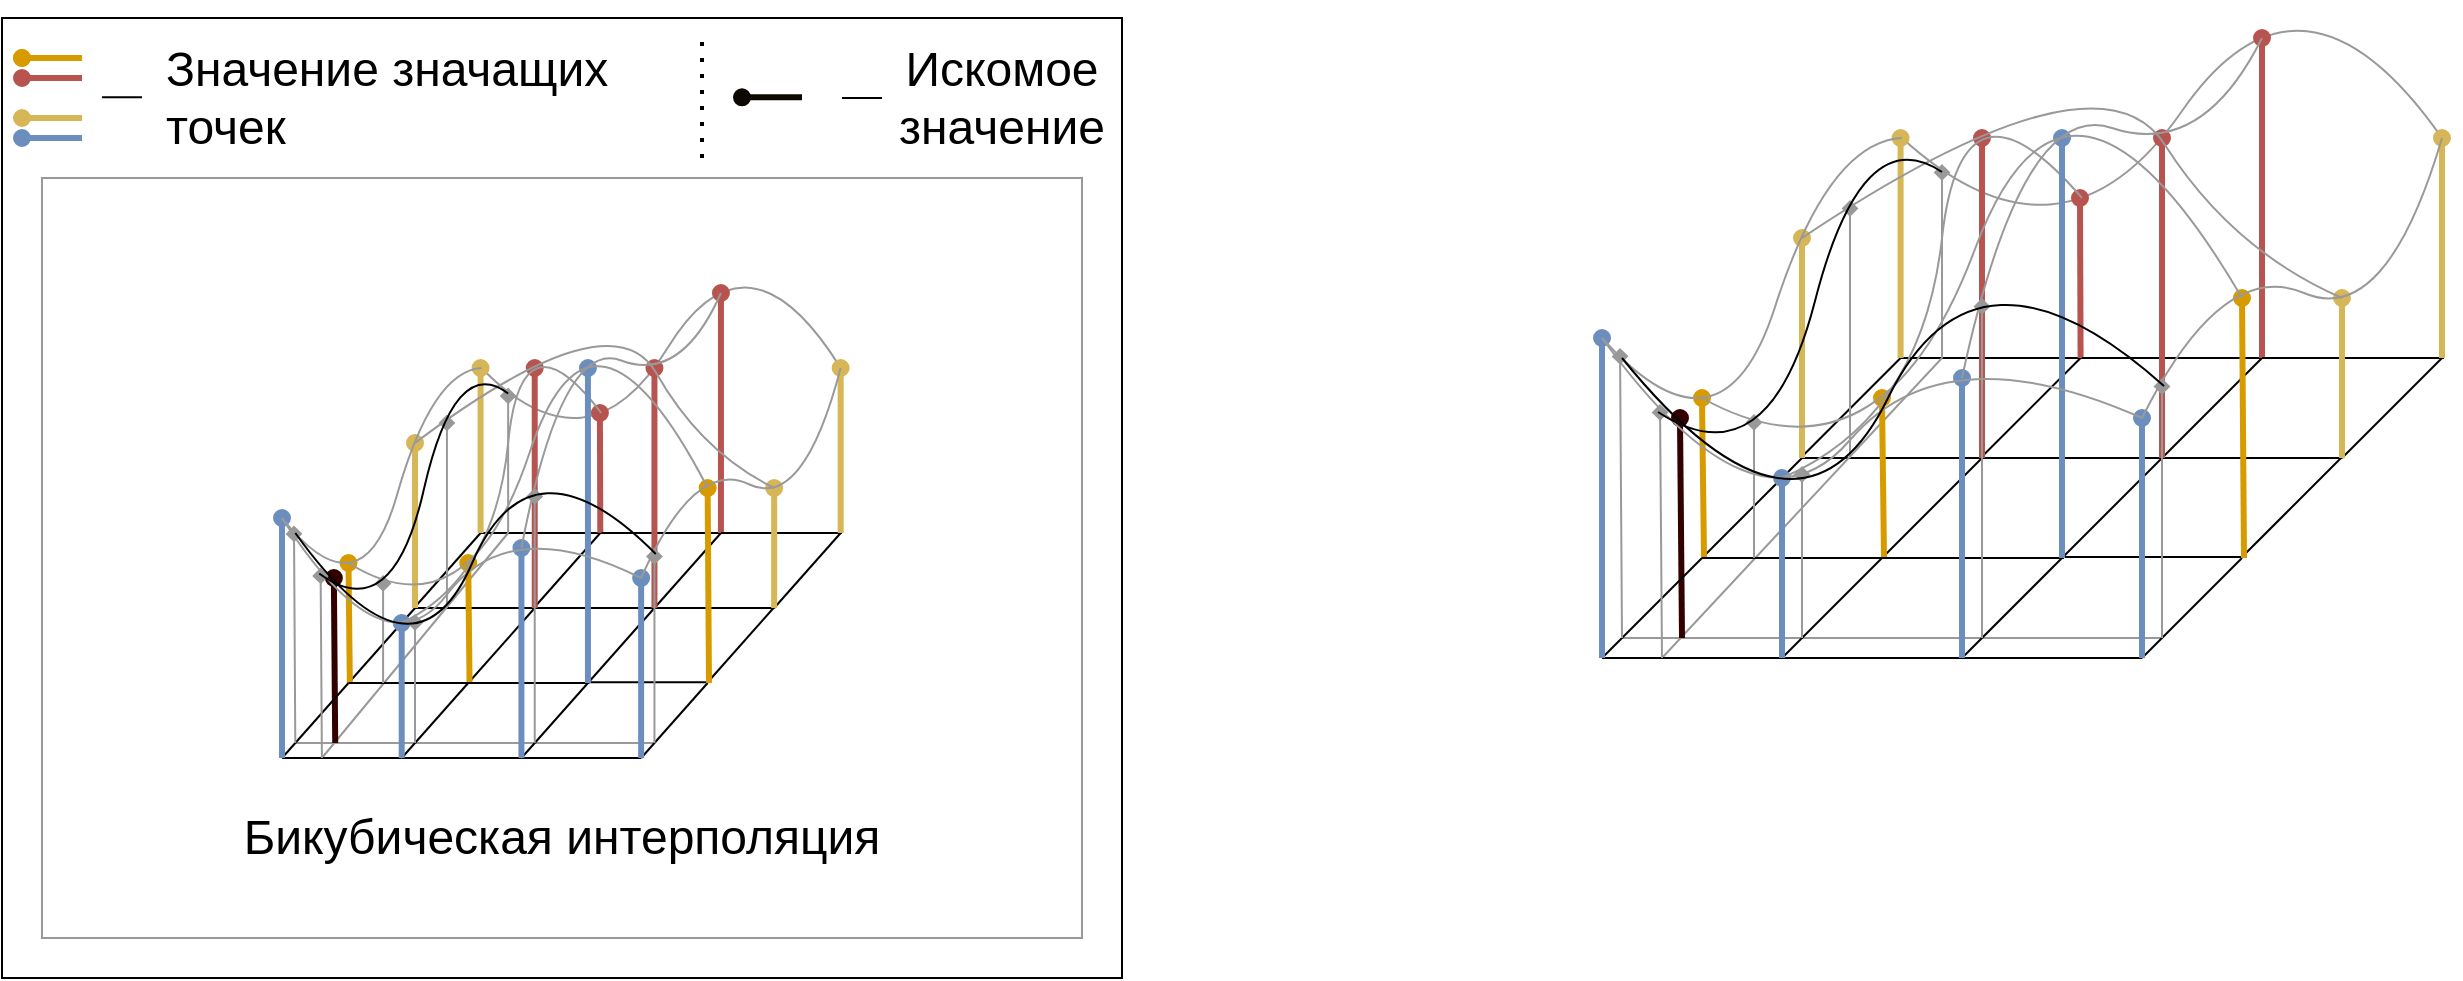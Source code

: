 <mxfile version="14.6.9" type="device"><diagram id="-4lXqh-0PWL5ccS_a5Df" name="Page-1"><mxGraphModel dx="2031" dy="1007" grid="1" gridSize="10" guides="1" tooltips="1" connect="1" arrows="1" fold="1" page="1" pageScale="1" pageWidth="1169" pageHeight="827" math="0" shadow="0"><root><mxCell id="0"/><mxCell id="1" parent="0"/><mxCell id="HJSxzOpYitFrwOsImRiP-1" value="" style="rounded=0;whiteSpace=wrap;html=1;" parent="1" vertex="1"><mxGeometry x="200" y="120" width="560" height="480" as="geometry"/></mxCell><mxCell id="HJSxzOpYitFrwOsImRiP-3" value="" style="rounded=0;whiteSpace=wrap;html=1;strokeColor=#999999;" parent="1" vertex="1"><mxGeometry x="220" y="200" width="520" height="380" as="geometry"/></mxCell><mxCell id="HJSxzOpYitFrwOsImRiP-25" value="" style="endArrow=oval;html=1;entryX=0;entryY=0.5;entryDx=0;entryDy=0;endFill=1;strokeWidth=3;fillColor=#ffe6cc;strokeColor=#d79b00;" parent="1" edge="1"><mxGeometry width="50" height="50" relative="1" as="geometry"><mxPoint x="240" y="140" as="sourcePoint"/><mxPoint x="210" y="140" as="targetPoint"/></mxGeometry></mxCell><mxCell id="HJSxzOpYitFrwOsImRiP-26" value="" style="endArrow=oval;html=1;endFill=1;strokeWidth=3;fillColor=#dae8fc;strokeColor=#6c8ebf;entryX=0;entryY=0.5;entryDx=0;entryDy=0;" parent="1" edge="1"><mxGeometry width="50" height="50" relative="1" as="geometry"><mxPoint x="240" y="180" as="sourcePoint"/><mxPoint x="210" y="180" as="targetPoint"/></mxGeometry></mxCell><mxCell id="HJSxzOpYitFrwOsImRiP-29" value="" style="endArrow=none;html=1;strokeWidth=1;fontSize=25;entryX=1;entryY=0.5;entryDx=0;entryDy=0;exitX=0;exitY=0.5;exitDx=0;exitDy=0;" parent="1" edge="1"><mxGeometry width="50" height="50" relative="1" as="geometry"><mxPoint x="250" y="159.66" as="sourcePoint"/><mxPoint x="270" y="159.66" as="targetPoint"/></mxGeometry></mxCell><mxCell id="HJSxzOpYitFrwOsImRiP-32" value="Значение значащих&lt;br&gt;точек" style="text;html=1;strokeColor=none;fillColor=none;align=left;verticalAlign=middle;whiteSpace=wrap;rounded=0;labelBackgroundColor=none;fontSize=24;" parent="1" vertex="1"><mxGeometry x="280" y="150" width="350" height="20" as="geometry"/></mxCell><mxCell id="HJSxzOpYitFrwOsImRiP-40" value="" style="endArrow=none;html=1;strokeWidth=1;fontSize=24;entryX=1;entryY=0.5;entryDx=0;entryDy=0;exitX=0;exitY=0.5;exitDx=0;exitDy=0;" parent="1" edge="1"><mxGeometry width="50" height="50" relative="1" as="geometry"><mxPoint x="620" y="160" as="sourcePoint"/><mxPoint x="640" y="160" as="targetPoint"/></mxGeometry></mxCell><mxCell id="HJSxzOpYitFrwOsImRiP-41" value="Искомое значение" style="text;html=1;strokeColor=none;fillColor=none;align=center;verticalAlign=middle;whiteSpace=wrap;rounded=0;labelBackgroundColor=none;fontSize=24;" parent="1" vertex="1"><mxGeometry x="650" y="150" width="100" height="20" as="geometry"/></mxCell><mxCell id="HJSxzOpYitFrwOsImRiP-47" value="" style="endArrow=none;dashed=1;html=1;dashPattern=1 3;strokeWidth=2;fontSize=24;entryX=0.5;entryY=0;entryDx=0;entryDy=0;exitX=0.5;exitY=1;exitDx=0;exitDy=0;" parent="1" edge="1"><mxGeometry width="50" height="50" relative="1" as="geometry"><mxPoint x="550" y="190" as="sourcePoint"/><mxPoint x="550" y="130" as="targetPoint"/></mxGeometry></mxCell><mxCell id="CwhHVLE3A6wvsUV2nrfS-10" value="" style="group" parent="1" vertex="1" connectable="0"><mxGeometry x="240.0" y="240" width="660" height="330" as="geometry"/></mxCell><mxCell id="HJSxzOpYitFrwOsImRiP-18" value="Бикубическая интерполяция" style="text;html=1;strokeColor=none;fillColor=none;align=center;verticalAlign=middle;whiteSpace=wrap;rounded=0;labelBackgroundColor=none;fontSize=24;" parent="CwhHVLE3A6wvsUV2nrfS-10" vertex="1"><mxGeometry x="20" y="280" width="440" height="20" as="geometry"/></mxCell><mxCell id="CwhHVLE3A6wvsUV2nrfS-17" value="" style="endArrow=oval;html=1;entryX=0;entryY=0.5;entryDx=0;entryDy=0;endFill=1;strokeWidth=3;fillColor=#ffe6cc;strokeColor=#0D0900;" parent="1" edge="1"><mxGeometry width="50" height="50" relative="1" as="geometry"><mxPoint x="600" y="159.66" as="sourcePoint"/><mxPoint x="570" y="159.66" as="targetPoint"/></mxGeometry></mxCell><mxCell id="w45hjgd6UTXqlvElqUaR-13" value="" style="endArrow=oval;html=1;entryX=0;entryY=0.5;entryDx=0;entryDy=0;endFill=1;strokeWidth=3;fillColor=#ffe6cc;strokeColor=#d79b00;" parent="1" edge="1"><mxGeometry width="50" height="50" relative="1" as="geometry"><mxPoint x="240" y="140" as="sourcePoint"/><mxPoint x="210" y="140" as="targetPoint"/></mxGeometry></mxCell><mxCell id="w45hjgd6UTXqlvElqUaR-14" value="" style="endArrow=oval;html=1;entryX=0;entryY=0.5;entryDx=0;entryDy=0;endFill=1;strokeWidth=3;fillColor=#f8cecc;strokeColor=#b85450;" parent="1" edge="1"><mxGeometry width="50" height="50" relative="1" as="geometry"><mxPoint x="240" y="150" as="sourcePoint"/><mxPoint x="210" y="150" as="targetPoint"/></mxGeometry></mxCell><mxCell id="w45hjgd6UTXqlvElqUaR-36" value="" style="endArrow=oval;html=1;entryX=0;entryY=0.5;entryDx=0;entryDy=0;endFill=1;strokeWidth=3;fillColor=#fff2cc;strokeColor=#d6b656;" parent="1" edge="1"><mxGeometry width="50" height="50" relative="1" as="geometry"><mxPoint x="240" y="170.0" as="sourcePoint"/><mxPoint x="210" y="170.0" as="targetPoint"/></mxGeometry></mxCell><mxCell id="9p7orkZjOy2Vw0LZrAfH-116" value="" style="curved=1;endArrow=none;html=1;strokeColor=#999999;endFill=0;" edge="1" parent="1"><mxGeometry width="50" height="50" relative="1" as="geometry"><mxPoint x="1150" y="180" as="sourcePoint"/><mxPoint x="1420" y="180" as="targetPoint"/><Array as="points"><mxPoint x="1230" y="253"/><mxPoint x="1350" y="80"/></Array></mxGeometry></mxCell><mxCell id="9p7orkZjOy2Vw0LZrAfH-137" value="" style="group" vertex="1" connectable="0" parent="1"><mxGeometry x="1000" y="111" width="421" height="329.0" as="geometry"/></mxCell><mxCell id="9p7orkZjOy2Vw0LZrAfH-42" value="" style="endArrow=none;html=1;" edge="1" parent="9p7orkZjOy2Vw0LZrAfH-137"><mxGeometry width="50" height="50" relative="1" as="geometry"><mxPoint x="99.29" y="229.0" as="sourcePoint"/><mxPoint x="149.29" y="179.0" as="targetPoint"/></mxGeometry></mxCell><mxCell id="9p7orkZjOy2Vw0LZrAfH-43" value="" style="endArrow=none;html=1;" edge="1" parent="9p7orkZjOy2Vw0LZrAfH-137"><mxGeometry width="50" height="50" relative="1" as="geometry"><mxPoint x="189.29" y="229.0" as="sourcePoint"/><mxPoint x="239.29" y="179.0" as="targetPoint"/></mxGeometry></mxCell><mxCell id="9p7orkZjOy2Vw0LZrAfH-44" value="" style="endArrow=none;html=1;" edge="1" parent="9p7orkZjOy2Vw0LZrAfH-137"><mxGeometry width="50" height="50" relative="1" as="geometry"><mxPoint x="240.29" y="179.0" as="sourcePoint"/><mxPoint x="149.29" y="179.0" as="targetPoint"/></mxGeometry></mxCell><mxCell id="9p7orkZjOy2Vw0LZrAfH-45" value="" style="endArrow=none;html=1;" edge="1" parent="9p7orkZjOy2Vw0LZrAfH-137"><mxGeometry width="50" height="50" relative="1" as="geometry"><mxPoint x="99.29" y="229.0" as="sourcePoint"/><mxPoint x="189.29" y="229.0" as="targetPoint"/></mxGeometry></mxCell><mxCell id="9p7orkZjOy2Vw0LZrAfH-46" value="" style="endArrow=oval;html=1;endFill=1;strokeWidth=3;fillColor=#fff2cc;strokeColor=#d6b656;" edge="1" parent="9p7orkZjOy2Vw0LZrAfH-137"><mxGeometry width="50" height="50" relative="1" as="geometry"><mxPoint x="149.29" y="179.0" as="sourcePoint"/><mxPoint x="149.29" y="69.0" as="targetPoint"/></mxGeometry></mxCell><mxCell id="9p7orkZjOy2Vw0LZrAfH-47" value="" style="endArrow=oval;html=1;endFill=1;strokeWidth=3;fillColor=#f8cecc;strokeColor=#b85450;" edge="1" parent="9p7orkZjOy2Vw0LZrAfH-137"><mxGeometry width="50" height="50" relative="1" as="geometry"><mxPoint x="239.29" y="179.0" as="sourcePoint"/><mxPoint x="239" y="99.0" as="targetPoint"/></mxGeometry></mxCell><mxCell id="9p7orkZjOy2Vw0LZrAfH-48" value="" style="endArrow=none;html=1;" edge="1" parent="9p7orkZjOy2Vw0LZrAfH-137"><mxGeometry width="50" height="50" relative="1" as="geometry"><mxPoint x="280" y="229.0" as="sourcePoint"/><mxPoint x="330" y="179.0" as="targetPoint"/></mxGeometry></mxCell><mxCell id="9p7orkZjOy2Vw0LZrAfH-49" value="" style="endArrow=none;html=1;" edge="1" parent="9p7orkZjOy2Vw0LZrAfH-137"><mxGeometry width="50" height="50" relative="1" as="geometry"><mxPoint x="331" y="179.0" as="sourcePoint"/><mxPoint x="240" y="179.0" as="targetPoint"/></mxGeometry></mxCell><mxCell id="9p7orkZjOy2Vw0LZrAfH-50" value="" style="endArrow=none;html=1;" edge="1" parent="9p7orkZjOy2Vw0LZrAfH-137"><mxGeometry width="50" height="50" relative="1" as="geometry"><mxPoint x="190" y="229.0" as="sourcePoint"/><mxPoint x="280" y="229.0" as="targetPoint"/></mxGeometry></mxCell><mxCell id="9p7orkZjOy2Vw0LZrAfH-51" value="" style="endArrow=oval;html=1;endFill=1;strokeWidth=3;fillColor=#f8cecc;strokeColor=#b85450;" edge="1" parent="9p7orkZjOy2Vw0LZrAfH-137"><mxGeometry width="50" height="50" relative="1" as="geometry"><mxPoint x="330" y="179.0" as="sourcePoint"/><mxPoint x="330.0" y="19.0" as="targetPoint"/></mxGeometry></mxCell><mxCell id="9p7orkZjOy2Vw0LZrAfH-52" value="" style="endArrow=none;html=1;" edge="1" parent="9p7orkZjOy2Vw0LZrAfH-137"><mxGeometry width="50" height="50" relative="1" as="geometry"><mxPoint x="50" y="279.0" as="sourcePoint"/><mxPoint x="100" y="229.0" as="targetPoint"/></mxGeometry></mxCell><mxCell id="9p7orkZjOy2Vw0LZrAfH-53" value="" style="endArrow=none;html=1;" edge="1" parent="9p7orkZjOy2Vw0LZrAfH-137"><mxGeometry width="50" height="50" relative="1" as="geometry"><mxPoint x="140" y="279.0" as="sourcePoint"/><mxPoint x="190" y="229.0" as="targetPoint"/></mxGeometry></mxCell><mxCell id="9p7orkZjOy2Vw0LZrAfH-54" value="" style="endArrow=none;html=1;" edge="1" parent="9p7orkZjOy2Vw0LZrAfH-137"><mxGeometry width="50" height="50" relative="1" as="geometry"><mxPoint x="191" y="229.0" as="sourcePoint"/><mxPoint x="100" y="229.0" as="targetPoint"/></mxGeometry></mxCell><mxCell id="9p7orkZjOy2Vw0LZrAfH-55" value="" style="endArrow=none;html=1;" edge="1" parent="9p7orkZjOy2Vw0LZrAfH-137"><mxGeometry width="50" height="50" relative="1" as="geometry"><mxPoint x="50" y="279.0" as="sourcePoint"/><mxPoint x="140" y="279.0" as="targetPoint"/></mxGeometry></mxCell><mxCell id="9p7orkZjOy2Vw0LZrAfH-56" value="" style="endArrow=oval;html=1;endFill=1;strokeWidth=3;fillColor=#ffe6cc;strokeColor=#d79b00;" edge="1" parent="9p7orkZjOy2Vw0LZrAfH-137"><mxGeometry width="50" height="50" relative="1" as="geometry"><mxPoint x="51" y="279.0" as="sourcePoint"/><mxPoint x="50" y="199.0" as="targetPoint"/></mxGeometry></mxCell><mxCell id="9p7orkZjOy2Vw0LZrAfH-57" value="" style="endArrow=oval;html=1;endFill=1;strokeWidth=3;fillColor=#fff2cc;strokeColor=#d6b656;" edge="1" parent="9p7orkZjOy2Vw0LZrAfH-137"><mxGeometry width="50" height="50" relative="1" as="geometry"><mxPoint x="100" y="229.0" as="sourcePoint"/><mxPoint x="100" y="119.0" as="targetPoint"/></mxGeometry></mxCell><mxCell id="9p7orkZjOy2Vw0LZrAfH-58" value="" style="endArrow=none;html=1;strokeColor=#999999;" edge="1" parent="9p7orkZjOy2Vw0LZrAfH-137"><mxGeometry width="50" height="50" relative="1" as="geometry"><mxPoint x="30" y="329.0" as="sourcePoint"/><mxPoint x="170" y="179" as="targetPoint"/></mxGeometry></mxCell><mxCell id="9p7orkZjOy2Vw0LZrAfH-59" value="" style="endArrow=none;html=1;strokeColor=#999999;" edge="1" parent="9p7orkZjOy2Vw0LZrAfH-137"><mxGeometry width="50" height="50" relative="1" as="geometry"><mxPoint x="10" y="319.0" as="sourcePoint"/><mxPoint x="280" y="319" as="targetPoint"/></mxGeometry></mxCell><mxCell id="9p7orkZjOy2Vw0LZrAfH-60" value="" style="endArrow=oval;html=1;endFill=1;strokeWidth=3;fillColor=#dae8fc;strokeColor=#330000;" edge="1" parent="9p7orkZjOy2Vw0LZrAfH-137"><mxGeometry width="50" height="50" relative="1" as="geometry"><mxPoint x="40" y="319.0" as="sourcePoint"/><mxPoint x="39" y="209" as="targetPoint"/></mxGeometry></mxCell><mxCell id="9p7orkZjOy2Vw0LZrAfH-62" value="" style="endArrow=none;html=1;" edge="1" parent="9p7orkZjOy2Vw0LZrAfH-137"><mxGeometry width="50" height="50" relative="1" as="geometry"><mxPoint x="230" y="279.0" as="sourcePoint"/><mxPoint x="280" y="229.0" as="targetPoint"/></mxGeometry></mxCell><mxCell id="9p7orkZjOy2Vw0LZrAfH-63" value="" style="endArrow=none;html=1;" edge="1" parent="9p7orkZjOy2Vw0LZrAfH-137"><mxGeometry width="50" height="50" relative="1" as="geometry"><mxPoint x="281" y="229.0" as="sourcePoint"/><mxPoint x="190" y="229.0" as="targetPoint"/></mxGeometry></mxCell><mxCell id="9p7orkZjOy2Vw0LZrAfH-64" value="" style="endArrow=none;html=1;" edge="1" parent="9p7orkZjOy2Vw0LZrAfH-137"><mxGeometry width="50" height="50" relative="1" as="geometry"><mxPoint x="140" y="279.0" as="sourcePoint"/><mxPoint x="230" y="279.0" as="targetPoint"/></mxGeometry></mxCell><mxCell id="9p7orkZjOy2Vw0LZrAfH-65" value="" style="endArrow=oval;html=1;endFill=1;strokeWidth=3;fillColor=#ffe6cc;strokeColor=#d79b00;" edge="1" parent="9p7orkZjOy2Vw0LZrAfH-137"><mxGeometry width="50" height="50" relative="1" as="geometry"><mxPoint x="141" y="279.0" as="sourcePoint"/><mxPoint x="140" y="199.0" as="targetPoint"/></mxGeometry></mxCell><mxCell id="9p7orkZjOy2Vw0LZrAfH-84" value="" style="endArrow=none;html=1;" edge="1" parent="9p7orkZjOy2Vw0LZrAfH-137"><mxGeometry width="50" height="50" relative="1" as="geometry"><mxPoint x="370" y="229" as="sourcePoint"/><mxPoint x="420" y="179" as="targetPoint"/></mxGeometry></mxCell><mxCell id="9p7orkZjOy2Vw0LZrAfH-85" value="" style="endArrow=none;html=1;" edge="1" parent="9p7orkZjOy2Vw0LZrAfH-137"><mxGeometry width="50" height="50" relative="1" as="geometry"><mxPoint x="421" y="179" as="sourcePoint"/><mxPoint x="330" y="179" as="targetPoint"/></mxGeometry></mxCell><mxCell id="9p7orkZjOy2Vw0LZrAfH-86" value="" style="endArrow=none;html=1;" edge="1" parent="9p7orkZjOy2Vw0LZrAfH-137"><mxGeometry width="50" height="50" relative="1" as="geometry"><mxPoint x="280" y="229" as="sourcePoint"/><mxPoint x="370" y="229" as="targetPoint"/></mxGeometry></mxCell><mxCell id="9p7orkZjOy2Vw0LZrAfH-88" value="" style="endArrow=none;html=1;" edge="1" parent="9p7orkZjOy2Vw0LZrAfH-137"><mxGeometry width="50" height="50" relative="1" as="geometry"><mxPoint x="320" y="278.5" as="sourcePoint"/><mxPoint x="370" y="228.5" as="targetPoint"/></mxGeometry></mxCell><mxCell id="9p7orkZjOy2Vw0LZrAfH-90" value="" style="endArrow=none;html=1;" edge="1" parent="9p7orkZjOy2Vw0LZrAfH-137"><mxGeometry width="50" height="50" relative="1" as="geometry"><mxPoint x="230" y="278.5" as="sourcePoint"/><mxPoint x="320" y="278.5" as="targetPoint"/></mxGeometry></mxCell><mxCell id="9p7orkZjOy2Vw0LZrAfH-95" value="" style="endArrow=none;html=1;" edge="1" parent="9p7orkZjOy2Vw0LZrAfH-137"><mxGeometry width="50" height="50" relative="1" as="geometry"><mxPoint y="329" as="sourcePoint"/><mxPoint x="50" y="279" as="targetPoint"/></mxGeometry></mxCell><mxCell id="9p7orkZjOy2Vw0LZrAfH-96" value="" style="endArrow=none;html=1;" edge="1" parent="9p7orkZjOy2Vw0LZrAfH-137"><mxGeometry width="50" height="50" relative="1" as="geometry"><mxPoint x="90" y="329" as="sourcePoint"/><mxPoint x="140" y="279" as="targetPoint"/></mxGeometry></mxCell><mxCell id="9p7orkZjOy2Vw0LZrAfH-97" value="" style="endArrow=none;html=1;" edge="1" parent="9p7orkZjOy2Vw0LZrAfH-137"><mxGeometry width="50" height="50" relative="1" as="geometry"><mxPoint x="141" y="279" as="sourcePoint"/><mxPoint x="50" y="279" as="targetPoint"/></mxGeometry></mxCell><mxCell id="9p7orkZjOy2Vw0LZrAfH-98" value="" style="endArrow=none;html=1;" edge="1" parent="9p7orkZjOy2Vw0LZrAfH-137"><mxGeometry width="50" height="50" relative="1" as="geometry"><mxPoint y="329" as="sourcePoint"/><mxPoint x="90" y="329" as="targetPoint"/></mxGeometry></mxCell><mxCell id="9p7orkZjOy2Vw0LZrAfH-100" value="" style="endArrow=none;html=1;" edge="1" parent="9p7orkZjOy2Vw0LZrAfH-137"><mxGeometry width="50" height="50" relative="1" as="geometry"><mxPoint x="180" y="329" as="sourcePoint"/><mxPoint x="230" y="279" as="targetPoint"/></mxGeometry></mxCell><mxCell id="9p7orkZjOy2Vw0LZrAfH-101" value="" style="endArrow=none;html=1;" edge="1" parent="9p7orkZjOy2Vw0LZrAfH-137"><mxGeometry width="50" height="50" relative="1" as="geometry"><mxPoint x="231" y="279" as="sourcePoint"/><mxPoint x="140" y="279" as="targetPoint"/></mxGeometry></mxCell><mxCell id="9p7orkZjOy2Vw0LZrAfH-102" value="" style="endArrow=none;html=1;" edge="1" parent="9p7orkZjOy2Vw0LZrAfH-137"><mxGeometry width="50" height="50" relative="1" as="geometry"><mxPoint x="90" y="329" as="sourcePoint"/><mxPoint x="180" y="329" as="targetPoint"/></mxGeometry></mxCell><mxCell id="9p7orkZjOy2Vw0LZrAfH-104" value="" style="endArrow=none;html=1;" edge="1" parent="9p7orkZjOy2Vw0LZrAfH-137"><mxGeometry width="50" height="50" relative="1" as="geometry"><mxPoint x="270" y="329" as="sourcePoint"/><mxPoint x="320" y="279" as="targetPoint"/></mxGeometry></mxCell><mxCell id="9p7orkZjOy2Vw0LZrAfH-106" value="" style="endArrow=none;html=1;" edge="1" parent="9p7orkZjOy2Vw0LZrAfH-137"><mxGeometry width="50" height="50" relative="1" as="geometry"><mxPoint x="180" y="329" as="sourcePoint"/><mxPoint x="270" y="329" as="targetPoint"/></mxGeometry></mxCell><mxCell id="9p7orkZjOy2Vw0LZrAfH-107" value="" style="endArrow=oval;html=1;endFill=1;strokeWidth=3;fillColor=#dae8fc;strokeColor=#6c8ebf;" edge="1" parent="9p7orkZjOy2Vw0LZrAfH-137"><mxGeometry width="50" height="50" relative="1" as="geometry"><mxPoint x="270" y="329" as="sourcePoint"/><mxPoint x="270" y="209" as="targetPoint"/></mxGeometry></mxCell><mxCell id="9p7orkZjOy2Vw0LZrAfH-108" value="" style="endArrow=oval;html=1;endFill=1;strokeWidth=3;fillColor=#dae8fc;strokeColor=#6c8ebf;" edge="1" parent="9p7orkZjOy2Vw0LZrAfH-137"><mxGeometry width="50" height="50" relative="1" as="geometry"><mxPoint x="180" y="329" as="sourcePoint"/><mxPoint x="180" y="189" as="targetPoint"/></mxGeometry></mxCell><mxCell id="9p7orkZjOy2Vw0LZrAfH-109" value="" style="endArrow=oval;html=1;endFill=1;strokeWidth=3;fillColor=#dae8fc;strokeColor=#6c8ebf;" edge="1" parent="9p7orkZjOy2Vw0LZrAfH-137"><mxGeometry width="50" height="50" relative="1" as="geometry"><mxPoint y="329" as="sourcePoint"/><mxPoint y="169" as="targetPoint"/></mxGeometry></mxCell><mxCell id="9p7orkZjOy2Vw0LZrAfH-110" value="" style="endArrow=oval;html=1;endFill=1;strokeWidth=3;fillColor=#dae8fc;strokeColor=#6c8ebf;" edge="1" parent="9p7orkZjOy2Vw0LZrAfH-137"><mxGeometry width="50" height="50" relative="1" as="geometry"><mxPoint x="90" y="329" as="sourcePoint"/><mxPoint x="90" y="239" as="targetPoint"/></mxGeometry></mxCell><mxCell id="9p7orkZjOy2Vw0LZrAfH-111" value="" style="endArrow=oval;html=1;endFill=1;strokeWidth=3;fillColor=#ffe6cc;strokeColor=#d79b00;" edge="1" parent="9p7orkZjOy2Vw0LZrAfH-137"><mxGeometry width="50" height="50" relative="1" as="geometry"><mxPoint x="321" y="279" as="sourcePoint"/><mxPoint x="320" y="149" as="targetPoint"/></mxGeometry></mxCell><mxCell id="9p7orkZjOy2Vw0LZrAfH-113" value="" style="endArrow=oval;html=1;endFill=1;strokeWidth=3;fillColor=#fff2cc;strokeColor=#d6b656;" edge="1" parent="9p7orkZjOy2Vw0LZrAfH-137"><mxGeometry width="50" height="50" relative="1" as="geometry"><mxPoint x="420" y="179" as="sourcePoint"/><mxPoint x="420" y="69" as="targetPoint"/></mxGeometry></mxCell><mxCell id="9p7orkZjOy2Vw0LZrAfH-114" value="" style="endArrow=oval;html=1;endFill=1;strokeWidth=3;fillColor=#fff2cc;strokeColor=#d6b656;" edge="1" parent="9p7orkZjOy2Vw0LZrAfH-137"><mxGeometry width="50" height="50" relative="1" as="geometry"><mxPoint x="370" y="229" as="sourcePoint"/><mxPoint x="370" y="149" as="targetPoint"/></mxGeometry></mxCell><mxCell id="9p7orkZjOy2Vw0LZrAfH-115" value="" style="curved=1;endArrow=none;html=1;endFill=0;strokeColor=#999999;" edge="1" parent="9p7orkZjOy2Vw0LZrAfH-137"><mxGeometry width="50" height="50" relative="1" as="geometry"><mxPoint y="169" as="sourcePoint"/><mxPoint x="150" y="69" as="targetPoint"/><Array as="points"><mxPoint x="60" y="236"/><mxPoint x="113" y="71"/></Array></mxGeometry></mxCell><mxCell id="9p7orkZjOy2Vw0LZrAfH-117" value="" style="endArrow=oval;html=1;endFill=1;strokeWidth=3;fillColor=#f8cecc;strokeColor=#b85450;" edge="1" parent="9p7orkZjOy2Vw0LZrAfH-137"><mxGeometry width="50" height="50" relative="1" as="geometry"><mxPoint x="190" y="229" as="sourcePoint"/><mxPoint x="190.0" y="69.0" as="targetPoint"/></mxGeometry></mxCell><mxCell id="9p7orkZjOy2Vw0LZrAfH-119" value="" style="endArrow=oval;html=1;endFill=1;strokeWidth=3;fillColor=#f8cecc;strokeColor=#b85450;" edge="1" parent="9p7orkZjOy2Vw0LZrAfH-137"><mxGeometry width="50" height="50" relative="1" as="geometry"><mxPoint x="280" y="229" as="sourcePoint"/><mxPoint x="280.0" y="69.0" as="targetPoint"/></mxGeometry></mxCell><mxCell id="9p7orkZjOy2Vw0LZrAfH-120" value="" style="curved=1;endArrow=none;html=1;strokeColor=#999999;endFill=0;" edge="1" parent="9p7orkZjOy2Vw0LZrAfH-137"><mxGeometry width="50" height="50" relative="1" as="geometry"><mxPoint x="90" y="239" as="sourcePoint"/><mxPoint x="240" y="99" as="targetPoint"/><Array as="points"><mxPoint x="160" y="209"/><mxPoint x="180" y="29"/></Array></mxGeometry></mxCell><mxCell id="9p7orkZjOy2Vw0LZrAfH-121" value="" style="endArrow=oval;html=1;endFill=1;strokeWidth=3;fillColor=#dae8fc;strokeColor=#6c8ebf;" edge="1" parent="9p7orkZjOy2Vw0LZrAfH-137"><mxGeometry width="50" height="50" relative="1" as="geometry"><mxPoint x="230" y="279.0" as="sourcePoint"/><mxPoint x="230" y="69" as="targetPoint"/></mxGeometry></mxCell><mxCell id="9p7orkZjOy2Vw0LZrAfH-122" value="" style="curved=1;endArrow=none;html=1;strokeColor=#999999;endFill=0;" edge="1" parent="9p7orkZjOy2Vw0LZrAfH-137"><mxGeometry width="50" height="50" relative="1" as="geometry"><mxPoint x="180" y="189" as="sourcePoint"/><mxPoint x="330" y="19" as="targetPoint"/><Array as="points"><mxPoint x="210" y="49"/><mxPoint x="300" y="79"/></Array></mxGeometry></mxCell><mxCell id="9p7orkZjOy2Vw0LZrAfH-123" value="" style="curved=1;endArrow=none;html=1;strokeColor=#999999;endFill=0;" edge="1" parent="9p7orkZjOy2Vw0LZrAfH-137"><mxGeometry width="50" height="50" relative="1" as="geometry"><mxPoint x="270" y="209" as="sourcePoint"/><mxPoint x="420" y="69" as="targetPoint"/><Array as="points"><mxPoint x="310" y="129"/><mxPoint x="392" y="164"/></Array></mxGeometry></mxCell><mxCell id="9p7orkZjOy2Vw0LZrAfH-124" value="" style="curved=1;endArrow=none;html=1;strokeColor=#999999;endFill=0;" edge="1" parent="9p7orkZjOy2Vw0LZrAfH-137"><mxGeometry width="50" height="50" relative="1" as="geometry"><mxPoint x="100" y="119" as="sourcePoint"/><mxPoint x="370" y="149" as="targetPoint"/><Array as="points"><mxPoint x="248" y="20"/><mxPoint x="315" y="125"/></Array></mxGeometry></mxCell><mxCell id="9p7orkZjOy2Vw0LZrAfH-125" value="" style="curved=1;endArrow=none;html=1;strokeColor=#999999;endFill=0;" edge="1" parent="9p7orkZjOy2Vw0LZrAfH-137"><mxGeometry width="50" height="50" relative="1" as="geometry"><mxPoint x="50" y="199" as="sourcePoint"/><mxPoint x="320" y="149" as="targetPoint"/><Array as="points"><mxPoint x="140" y="249"/><mxPoint x="233"/></Array></mxGeometry></mxCell><mxCell id="9p7orkZjOy2Vw0LZrAfH-126" value="" style="curved=1;endArrow=none;html=1;strokeColor=#999999;endFill=0;" edge="1" parent="9p7orkZjOy2Vw0LZrAfH-137"><mxGeometry width="50" height="50" relative="1" as="geometry"><mxPoint y="169" as="sourcePoint"/><mxPoint x="270" y="209" as="targetPoint"/><Array as="points"><mxPoint x="77" y="275"/><mxPoint x="171" y="165"/></Array></mxGeometry></mxCell><mxCell id="9p7orkZjOy2Vw0LZrAfH-127" value="" style="endArrow=diamond;html=1;strokeColor=#999999;endFill=1;" edge="1" parent="9p7orkZjOy2Vw0LZrAfH-137"><mxGeometry width="50" height="50" relative="1" as="geometry"><mxPoint x="30" y="329" as="sourcePoint"/><mxPoint x="29" y="202" as="targetPoint"/></mxGeometry></mxCell><mxCell id="9p7orkZjOy2Vw0LZrAfH-128" value="" style="endArrow=diamond;html=1;strokeColor=#999999;endFill=1;" edge="1" parent="9p7orkZjOy2Vw0LZrAfH-137"><mxGeometry width="50" height="50" relative="1" as="geometry"><mxPoint x="10" y="319" as="sourcePoint"/><mxPoint x="9" y="174" as="targetPoint"/></mxGeometry></mxCell><mxCell id="9p7orkZjOy2Vw0LZrAfH-129" value="" style="endArrow=diamond;html=1;strokeColor=#999999;endFill=1;" edge="1" parent="9p7orkZjOy2Vw0LZrAfH-137"><mxGeometry width="50" height="50" relative="1" as="geometry"><mxPoint x="76" y="279" as="sourcePoint"/><mxPoint x="76" y="207" as="targetPoint"/></mxGeometry></mxCell><mxCell id="9p7orkZjOy2Vw0LZrAfH-130" value="" style="endArrow=diamond;html=1;strokeColor=#999999;endFill=1;" edge="1" parent="9p7orkZjOy2Vw0LZrAfH-137"><mxGeometry width="50" height="50" relative="1" as="geometry"><mxPoint x="124" y="229" as="sourcePoint"/><mxPoint x="124" y="100" as="targetPoint"/></mxGeometry></mxCell><mxCell id="9p7orkZjOy2Vw0LZrAfH-131" value="" style="endArrow=diamond;html=1;strokeColor=#999999;endFill=1;" edge="1" parent="9p7orkZjOy2Vw0LZrAfH-137"><mxGeometry width="50" height="50" relative="1" as="geometry"><mxPoint x="170" y="179" as="sourcePoint"/><mxPoint x="170" y="82" as="targetPoint"/></mxGeometry></mxCell><mxCell id="9p7orkZjOy2Vw0LZrAfH-132" value="" style="curved=1;endArrow=none;html=1;endFill=0;" edge="1" parent="9p7orkZjOy2Vw0LZrAfH-137"><mxGeometry width="50" height="50" relative="1" as="geometry"><mxPoint x="28" y="206" as="sourcePoint"/><mxPoint x="170" y="86" as="targetPoint"/><Array as="points"><mxPoint x="83" y="242"/><mxPoint x="130" y="59"/></Array></mxGeometry></mxCell><mxCell id="9p7orkZjOy2Vw0LZrAfH-133" value="" style="endArrow=diamond;html=1;strokeColor=#999999;endFill=1;" edge="1" parent="9p7orkZjOy2Vw0LZrAfH-137"><mxGeometry width="50" height="50" relative="1" as="geometry"><mxPoint x="100" y="319" as="sourcePoint"/><mxPoint x="100" y="233" as="targetPoint"/></mxGeometry></mxCell><mxCell id="9p7orkZjOy2Vw0LZrAfH-134" value="" style="endArrow=diamond;html=1;strokeColor=#999999;endFill=1;" edge="1" parent="9p7orkZjOy2Vw0LZrAfH-137"><mxGeometry width="50" height="50" relative="1" as="geometry"><mxPoint x="190" y="319" as="sourcePoint"/><mxPoint x="190" y="149" as="targetPoint"/></mxGeometry></mxCell><mxCell id="9p7orkZjOy2Vw0LZrAfH-135" value="" style="endArrow=diamond;html=1;strokeColor=#999999;endFill=1;" edge="1" parent="9p7orkZjOy2Vw0LZrAfH-137"><mxGeometry width="50" height="50" relative="1" as="geometry"><mxPoint x="280" y="319" as="sourcePoint"/><mxPoint x="280" y="189" as="targetPoint"/></mxGeometry></mxCell><mxCell id="9p7orkZjOy2Vw0LZrAfH-136" value="" style="curved=1;endArrow=none;html=1;endFill=0;" edge="1" parent="9p7orkZjOy2Vw0LZrAfH-137"><mxGeometry width="50" height="50" relative="1" as="geometry"><mxPoint x="10" y="179" as="sourcePoint"/><mxPoint x="281" y="193" as="targetPoint"/><Array as="points"><mxPoint x="99" y="289"/><mxPoint x="187" y="109"/></Array></mxGeometry></mxCell><mxCell id="9p7orkZjOy2Vw0LZrAfH-269" value="" style="group" vertex="1" connectable="0" parent="1"><mxGeometry x="340" y="220" width="280" height="270" as="geometry"/></mxCell><mxCell id="9p7orkZjOy2Vw0LZrAfH-203" value="" style="curved=1;endArrow=none;html=1;strokeColor=#999999;endFill=0;" edge="1" parent="9p7orkZjOy2Vw0LZrAfH-269"><mxGeometry width="50" height="50" relative="1" as="geometry"><mxPoint x="99.762" y="75" as="sourcePoint"/><mxPoint x="279.335" y="75" as="targetPoint"/><Array as="points"><mxPoint x="152.969" y="129.75"/><mxPoint x="232.779"/></Array></mxGeometry></mxCell><mxCell id="9p7orkZjOy2Vw0LZrAfH-204" value="" style="group" vertex="1" connectable="0" parent="9p7orkZjOy2Vw0LZrAfH-269"><mxGeometry y="23.25" width="280" height="246.75" as="geometry"/></mxCell><mxCell id="9p7orkZjOy2Vw0LZrAfH-205" value="" style="endArrow=none;html=1;" edge="1" parent="9p7orkZjOy2Vw0LZrAfH-204"><mxGeometry width="50" height="50" relative="1" as="geometry"><mxPoint x="66.036" y="171.75" as="sourcePoint"/><mxPoint x="99.29" y="134.25" as="targetPoint"/></mxGeometry></mxCell><mxCell id="9p7orkZjOy2Vw0LZrAfH-206" value="" style="endArrow=none;html=1;" edge="1" parent="9p7orkZjOy2Vw0LZrAfH-204"><mxGeometry width="50" height="50" relative="1" as="geometry"><mxPoint x="125.894" y="171.75" as="sourcePoint"/><mxPoint x="159.148" y="134.25" as="targetPoint"/></mxGeometry></mxCell><mxCell id="9p7orkZjOy2Vw0LZrAfH-207" value="" style="endArrow=none;html=1;" edge="1" parent="9p7orkZjOy2Vw0LZrAfH-204"><mxGeometry width="50" height="50" relative="1" as="geometry"><mxPoint x="159.813" y="134.25" as="sourcePoint"/><mxPoint x="99.29" y="134.25" as="targetPoint"/></mxGeometry></mxCell><mxCell id="9p7orkZjOy2Vw0LZrAfH-208" value="" style="endArrow=none;html=1;" edge="1" parent="9p7orkZjOy2Vw0LZrAfH-204"><mxGeometry width="50" height="50" relative="1" as="geometry"><mxPoint x="66.036" y="171.75" as="sourcePoint"/><mxPoint x="125.894" y="171.75" as="targetPoint"/></mxGeometry></mxCell><mxCell id="9p7orkZjOy2Vw0LZrAfH-209" value="" style="endArrow=oval;html=1;endFill=1;strokeWidth=3;fillColor=#fff2cc;strokeColor=#d6b656;" edge="1" parent="9p7orkZjOy2Vw0LZrAfH-204"><mxGeometry width="50" height="50" relative="1" as="geometry"><mxPoint x="99.29" y="134.25" as="sourcePoint"/><mxPoint x="99.29" y="51.75" as="targetPoint"/></mxGeometry></mxCell><mxCell id="9p7orkZjOy2Vw0LZrAfH-210" value="" style="endArrow=oval;html=1;endFill=1;strokeWidth=3;fillColor=#f8cecc;strokeColor=#b85450;" edge="1" parent="9p7orkZjOy2Vw0LZrAfH-204"><mxGeometry width="50" height="50" relative="1" as="geometry"><mxPoint x="159.148" y="134.25" as="sourcePoint"/><mxPoint x="158.955" y="74.25" as="targetPoint"/></mxGeometry></mxCell><mxCell id="9p7orkZjOy2Vw0LZrAfH-211" value="" style="endArrow=none;html=1;" edge="1" parent="9p7orkZjOy2Vw0LZrAfH-204"><mxGeometry width="50" height="50" relative="1" as="geometry"><mxPoint x="186.223" y="171.75" as="sourcePoint"/><mxPoint x="219.477" y="134.25" as="targetPoint"/></mxGeometry></mxCell><mxCell id="9p7orkZjOy2Vw0LZrAfH-212" value="" style="endArrow=none;html=1;" edge="1" parent="9p7orkZjOy2Vw0LZrAfH-204"><mxGeometry width="50" height="50" relative="1" as="geometry"><mxPoint x="220.143" y="134.25" as="sourcePoint"/><mxPoint x="159.62" y="134.25" as="targetPoint"/></mxGeometry></mxCell><mxCell id="9p7orkZjOy2Vw0LZrAfH-213" value="" style="endArrow=none;html=1;" edge="1" parent="9p7orkZjOy2Vw0LZrAfH-204"><mxGeometry width="50" height="50" relative="1" as="geometry"><mxPoint x="126.366" y="171.75" as="sourcePoint"/><mxPoint x="186.223" y="171.75" as="targetPoint"/></mxGeometry></mxCell><mxCell id="9p7orkZjOy2Vw0LZrAfH-214" value="" style="endArrow=oval;html=1;endFill=1;strokeWidth=3;fillColor=#f8cecc;strokeColor=#b85450;" edge="1" parent="9p7orkZjOy2Vw0LZrAfH-204"><mxGeometry width="50" height="50" relative="1" as="geometry"><mxPoint x="219.477" y="134.25" as="sourcePoint"/><mxPoint x="219.477" y="14.25" as="targetPoint"/></mxGeometry></mxCell><mxCell id="9p7orkZjOy2Vw0LZrAfH-215" value="" style="endArrow=none;html=1;" edge="1" parent="9p7orkZjOy2Vw0LZrAfH-204"><mxGeometry width="50" height="50" relative="1" as="geometry"><mxPoint x="33.254" y="209.25" as="sourcePoint"/><mxPoint x="66.508" y="171.75" as="targetPoint"/></mxGeometry></mxCell><mxCell id="9p7orkZjOy2Vw0LZrAfH-216" value="" style="endArrow=none;html=1;" edge="1" parent="9p7orkZjOy2Vw0LZrAfH-204"><mxGeometry width="50" height="50" relative="1" as="geometry"><mxPoint x="93.112" y="209.25" as="sourcePoint"/><mxPoint x="126.366" y="171.75" as="targetPoint"/></mxGeometry></mxCell><mxCell id="9p7orkZjOy2Vw0LZrAfH-217" value="" style="endArrow=none;html=1;" edge="1" parent="9p7orkZjOy2Vw0LZrAfH-204"><mxGeometry width="50" height="50" relative="1" as="geometry"><mxPoint x="127.031" y="171.75" as="sourcePoint"/><mxPoint x="66.508" y="171.75" as="targetPoint"/></mxGeometry></mxCell><mxCell id="9p7orkZjOy2Vw0LZrAfH-218" value="" style="endArrow=none;html=1;" edge="1" parent="9p7orkZjOy2Vw0LZrAfH-204"><mxGeometry width="50" height="50" relative="1" as="geometry"><mxPoint x="33.254" y="209.25" as="sourcePoint"/><mxPoint x="93.112" y="209.25" as="targetPoint"/></mxGeometry></mxCell><mxCell id="9p7orkZjOy2Vw0LZrAfH-219" value="" style="endArrow=oval;html=1;endFill=1;strokeWidth=3;fillColor=#ffe6cc;strokeColor=#d79b00;" edge="1" parent="9p7orkZjOy2Vw0LZrAfH-204"><mxGeometry width="50" height="50" relative="1" as="geometry"><mxPoint x="33.919" y="209.25" as="sourcePoint"/><mxPoint x="33.254" y="149.25" as="targetPoint"/></mxGeometry></mxCell><mxCell id="9p7orkZjOy2Vw0LZrAfH-220" value="" style="endArrow=oval;html=1;endFill=1;strokeWidth=3;fillColor=#fff2cc;strokeColor=#d6b656;" edge="1" parent="9p7orkZjOy2Vw0LZrAfH-204"><mxGeometry width="50" height="50" relative="1" as="geometry"><mxPoint x="66.508" y="171.75" as="sourcePoint"/><mxPoint x="66.508" y="89.25" as="targetPoint"/></mxGeometry></mxCell><mxCell id="9p7orkZjOy2Vw0LZrAfH-221" value="" style="endArrow=none;html=1;strokeColor=#999999;" edge="1" parent="9p7orkZjOy2Vw0LZrAfH-204"><mxGeometry width="50" height="50" relative="1" as="geometry"><mxPoint x="19.952" y="246.75" as="sourcePoint"/><mxPoint x="113.064" y="134.25" as="targetPoint"/></mxGeometry></mxCell><mxCell id="9p7orkZjOy2Vw0LZrAfH-222" value="" style="endArrow=none;html=1;strokeColor=#999999;" edge="1" parent="9p7orkZjOy2Vw0LZrAfH-204"><mxGeometry width="50" height="50" relative="1" as="geometry"><mxPoint x="6.651" y="239.25" as="sourcePoint"/><mxPoint x="186.223" y="239.25" as="targetPoint"/></mxGeometry></mxCell><mxCell id="9p7orkZjOy2Vw0LZrAfH-223" value="" style="endArrow=oval;html=1;endFill=1;strokeWidth=3;fillColor=#dae8fc;strokeColor=#330000;" edge="1" parent="9p7orkZjOy2Vw0LZrAfH-204"><mxGeometry width="50" height="50" relative="1" as="geometry"><mxPoint x="26.603" y="239.25" as="sourcePoint"/><mxPoint x="25.938" y="156.75" as="targetPoint"/></mxGeometry></mxCell><mxCell id="9p7orkZjOy2Vw0LZrAfH-224" value="" style="endArrow=none;html=1;" edge="1" parent="9p7orkZjOy2Vw0LZrAfH-204"><mxGeometry width="50" height="50" relative="1" as="geometry"><mxPoint x="152.969" y="209.25" as="sourcePoint"/><mxPoint x="186.223" y="171.75" as="targetPoint"/></mxGeometry></mxCell><mxCell id="9p7orkZjOy2Vw0LZrAfH-225" value="" style="endArrow=none;html=1;" edge="1" parent="9p7orkZjOy2Vw0LZrAfH-204"><mxGeometry width="50" height="50" relative="1" as="geometry"><mxPoint x="186.888" y="171.75" as="sourcePoint"/><mxPoint x="126.366" y="171.75" as="targetPoint"/></mxGeometry></mxCell><mxCell id="9p7orkZjOy2Vw0LZrAfH-226" value="" style="endArrow=none;html=1;" edge="1" parent="9p7orkZjOy2Vw0LZrAfH-204"><mxGeometry width="50" height="50" relative="1" as="geometry"><mxPoint x="93.112" y="209.25" as="sourcePoint"/><mxPoint x="152.969" y="209.25" as="targetPoint"/></mxGeometry></mxCell><mxCell id="9p7orkZjOy2Vw0LZrAfH-227" value="" style="endArrow=oval;html=1;endFill=1;strokeWidth=3;fillColor=#ffe6cc;strokeColor=#d79b00;" edge="1" parent="9p7orkZjOy2Vw0LZrAfH-204"><mxGeometry width="50" height="50" relative="1" as="geometry"><mxPoint x="93.777" y="209.25" as="sourcePoint"/><mxPoint x="93.112" y="149.25" as="targetPoint"/></mxGeometry></mxCell><mxCell id="9p7orkZjOy2Vw0LZrAfH-228" value="" style="endArrow=none;html=1;" edge="1" parent="9p7orkZjOy2Vw0LZrAfH-204"><mxGeometry width="50" height="50" relative="1" as="geometry"><mxPoint x="246.081" y="171.75" as="sourcePoint"/><mxPoint x="279.335" y="134.25" as="targetPoint"/></mxGeometry></mxCell><mxCell id="9p7orkZjOy2Vw0LZrAfH-229" value="" style="endArrow=none;html=1;" edge="1" parent="9p7orkZjOy2Vw0LZrAfH-204"><mxGeometry width="50" height="50" relative="1" as="geometry"><mxPoint x="280" y="134.25" as="sourcePoint"/><mxPoint x="219.477" y="134.25" as="targetPoint"/></mxGeometry></mxCell><mxCell id="9p7orkZjOy2Vw0LZrAfH-230" value="" style="endArrow=none;html=1;" edge="1" parent="9p7orkZjOy2Vw0LZrAfH-204"><mxGeometry width="50" height="50" relative="1" as="geometry"><mxPoint x="186.223" y="171.75" as="sourcePoint"/><mxPoint x="246.081" y="171.75" as="targetPoint"/></mxGeometry></mxCell><mxCell id="9p7orkZjOy2Vw0LZrAfH-231" value="" style="endArrow=none;html=1;" edge="1" parent="9p7orkZjOy2Vw0LZrAfH-204"><mxGeometry width="50" height="50" relative="1" as="geometry"><mxPoint x="212.827" y="208.875" as="sourcePoint"/><mxPoint x="246.081" y="171.375" as="targetPoint"/></mxGeometry></mxCell><mxCell id="9p7orkZjOy2Vw0LZrAfH-232" value="" style="endArrow=none;html=1;" edge="1" parent="9p7orkZjOy2Vw0LZrAfH-204"><mxGeometry width="50" height="50" relative="1" as="geometry"><mxPoint x="152.969" y="208.875" as="sourcePoint"/><mxPoint x="212.827" y="208.875" as="targetPoint"/></mxGeometry></mxCell><mxCell id="9p7orkZjOy2Vw0LZrAfH-233" value="" style="endArrow=none;html=1;" edge="1" parent="9p7orkZjOy2Vw0LZrAfH-204"><mxGeometry width="50" height="50" relative="1" as="geometry"><mxPoint y="246.75" as="sourcePoint"/><mxPoint x="33.254" y="209.25" as="targetPoint"/></mxGeometry></mxCell><mxCell id="9p7orkZjOy2Vw0LZrAfH-234" value="" style="endArrow=none;html=1;" edge="1" parent="9p7orkZjOy2Vw0LZrAfH-204"><mxGeometry width="50" height="50" relative="1" as="geometry"><mxPoint x="59.857" y="246.75" as="sourcePoint"/><mxPoint x="93.112" y="209.25" as="targetPoint"/></mxGeometry></mxCell><mxCell id="9p7orkZjOy2Vw0LZrAfH-235" value="" style="endArrow=none;html=1;" edge="1" parent="9p7orkZjOy2Vw0LZrAfH-204"><mxGeometry width="50" height="50" relative="1" as="geometry"><mxPoint x="93.777" y="209.25" as="sourcePoint"/><mxPoint x="33.254" y="209.25" as="targetPoint"/></mxGeometry></mxCell><mxCell id="9p7orkZjOy2Vw0LZrAfH-236" value="" style="endArrow=none;html=1;" edge="1" parent="9p7orkZjOy2Vw0LZrAfH-204"><mxGeometry width="50" height="50" relative="1" as="geometry"><mxPoint y="246.75" as="sourcePoint"/><mxPoint x="59.857" y="246.75" as="targetPoint"/></mxGeometry></mxCell><mxCell id="9p7orkZjOy2Vw0LZrAfH-237" value="" style="endArrow=none;html=1;" edge="1" parent="9p7orkZjOy2Vw0LZrAfH-204"><mxGeometry width="50" height="50" relative="1" as="geometry"><mxPoint x="119.715" y="246.75" as="sourcePoint"/><mxPoint x="152.969" y="209.25" as="targetPoint"/></mxGeometry></mxCell><mxCell id="9p7orkZjOy2Vw0LZrAfH-238" value="" style="endArrow=none;html=1;" edge="1" parent="9p7orkZjOy2Vw0LZrAfH-204"><mxGeometry width="50" height="50" relative="1" as="geometry"><mxPoint x="153.634" y="209.25" as="sourcePoint"/><mxPoint x="93.112" y="209.25" as="targetPoint"/></mxGeometry></mxCell><mxCell id="9p7orkZjOy2Vw0LZrAfH-239" value="" style="endArrow=none;html=1;" edge="1" parent="9p7orkZjOy2Vw0LZrAfH-204"><mxGeometry width="50" height="50" relative="1" as="geometry"><mxPoint x="59.857" y="246.75" as="sourcePoint"/><mxPoint x="119.715" y="246.75" as="targetPoint"/></mxGeometry></mxCell><mxCell id="9p7orkZjOy2Vw0LZrAfH-240" value="" style="endArrow=none;html=1;" edge="1" parent="9p7orkZjOy2Vw0LZrAfH-204"><mxGeometry width="50" height="50" relative="1" as="geometry"><mxPoint x="179.572" y="246.75" as="sourcePoint"/><mxPoint x="212.827" y="209.25" as="targetPoint"/></mxGeometry></mxCell><mxCell id="9p7orkZjOy2Vw0LZrAfH-241" value="" style="endArrow=none;html=1;" edge="1" parent="9p7orkZjOy2Vw0LZrAfH-204"><mxGeometry width="50" height="50" relative="1" as="geometry"><mxPoint x="119.715" y="246.75" as="sourcePoint"/><mxPoint x="179.572" y="246.75" as="targetPoint"/></mxGeometry></mxCell><mxCell id="9p7orkZjOy2Vw0LZrAfH-242" value="" style="endArrow=oval;html=1;endFill=1;strokeWidth=3;fillColor=#dae8fc;strokeColor=#6c8ebf;" edge="1" parent="9p7orkZjOy2Vw0LZrAfH-204"><mxGeometry width="50" height="50" relative="1" as="geometry"><mxPoint x="179.572" y="246.75" as="sourcePoint"/><mxPoint x="179.572" y="156.75" as="targetPoint"/></mxGeometry></mxCell><mxCell id="9p7orkZjOy2Vw0LZrAfH-243" value="" style="endArrow=oval;html=1;endFill=1;strokeWidth=3;fillColor=#dae8fc;strokeColor=#6c8ebf;" edge="1" parent="9p7orkZjOy2Vw0LZrAfH-204"><mxGeometry width="50" height="50" relative="1" as="geometry"><mxPoint x="119.715" y="246.75" as="sourcePoint"/><mxPoint x="119.715" y="141.75" as="targetPoint"/></mxGeometry></mxCell><mxCell id="9p7orkZjOy2Vw0LZrAfH-244" value="" style="endArrow=oval;html=1;endFill=1;strokeWidth=3;fillColor=#dae8fc;strokeColor=#6c8ebf;" edge="1" parent="9p7orkZjOy2Vw0LZrAfH-204"><mxGeometry width="50" height="50" relative="1" as="geometry"><mxPoint y="246.75" as="sourcePoint"/><mxPoint y="126.75" as="targetPoint"/></mxGeometry></mxCell><mxCell id="9p7orkZjOy2Vw0LZrAfH-245" value="" style="endArrow=oval;html=1;endFill=1;strokeWidth=3;fillColor=#dae8fc;strokeColor=#6c8ebf;" edge="1" parent="9p7orkZjOy2Vw0LZrAfH-204"><mxGeometry width="50" height="50" relative="1" as="geometry"><mxPoint x="59.857" y="246.75" as="sourcePoint"/><mxPoint x="59.857" y="179.25" as="targetPoint"/></mxGeometry></mxCell><mxCell id="9p7orkZjOy2Vw0LZrAfH-246" value="" style="endArrow=oval;html=1;endFill=1;strokeWidth=3;fillColor=#ffe6cc;strokeColor=#d79b00;" edge="1" parent="9p7orkZjOy2Vw0LZrAfH-204"><mxGeometry width="50" height="50" relative="1" as="geometry"><mxPoint x="213.492" y="209.25" as="sourcePoint"/><mxPoint x="212.827" y="111.75" as="targetPoint"/></mxGeometry></mxCell><mxCell id="9p7orkZjOy2Vw0LZrAfH-247" value="" style="endArrow=oval;html=1;endFill=1;strokeWidth=3;fillColor=#fff2cc;strokeColor=#d6b656;" edge="1" parent="9p7orkZjOy2Vw0LZrAfH-204"><mxGeometry width="50" height="50" relative="1" as="geometry"><mxPoint x="279.335" y="134.25" as="sourcePoint"/><mxPoint x="279.335" y="51.75" as="targetPoint"/></mxGeometry></mxCell><mxCell id="9p7orkZjOy2Vw0LZrAfH-248" value="" style="endArrow=oval;html=1;endFill=1;strokeWidth=3;fillColor=#fff2cc;strokeColor=#d6b656;" edge="1" parent="9p7orkZjOy2Vw0LZrAfH-204"><mxGeometry width="50" height="50" relative="1" as="geometry"><mxPoint x="246.081" y="171.75" as="sourcePoint"/><mxPoint x="246.081" y="111.75" as="targetPoint"/></mxGeometry></mxCell><mxCell id="9p7orkZjOy2Vw0LZrAfH-249" value="" style="curved=1;endArrow=none;html=1;endFill=0;strokeColor=#999999;" edge="1" parent="9p7orkZjOy2Vw0LZrAfH-204"><mxGeometry width="50" height="50" relative="1" as="geometry"><mxPoint y="126.75" as="sourcePoint"/><mxPoint x="99.762" y="51.75" as="targetPoint"/><Array as="points"><mxPoint x="39.905" y="177.0"/><mxPoint x="75.154" y="53.25"/></Array></mxGeometry></mxCell><mxCell id="9p7orkZjOy2Vw0LZrAfH-250" value="" style="endArrow=oval;html=1;endFill=1;strokeWidth=3;fillColor=#f8cecc;strokeColor=#b85450;" edge="1" parent="9p7orkZjOy2Vw0LZrAfH-204"><mxGeometry width="50" height="50" relative="1" as="geometry"><mxPoint x="126.366" y="171.75" as="sourcePoint"/><mxPoint x="126.366" y="51.75" as="targetPoint"/></mxGeometry></mxCell><mxCell id="9p7orkZjOy2Vw0LZrAfH-251" value="" style="endArrow=oval;html=1;endFill=1;strokeWidth=3;fillColor=#f8cecc;strokeColor=#b85450;" edge="1" parent="9p7orkZjOy2Vw0LZrAfH-204"><mxGeometry width="50" height="50" relative="1" as="geometry"><mxPoint x="186.223" y="171.75" as="sourcePoint"/><mxPoint x="186.223" y="51.75" as="targetPoint"/></mxGeometry></mxCell><mxCell id="9p7orkZjOy2Vw0LZrAfH-252" value="" style="curved=1;endArrow=none;html=1;strokeColor=#999999;endFill=0;" edge="1" parent="9p7orkZjOy2Vw0LZrAfH-204"><mxGeometry width="50" height="50" relative="1" as="geometry"><mxPoint x="59.857" y="179.25" as="sourcePoint"/><mxPoint x="159.62" y="74.25" as="targetPoint"/><Array as="points"><mxPoint x="106.413" y="156.75"/><mxPoint x="119.715" y="21.75"/></Array></mxGeometry></mxCell><mxCell id="9p7orkZjOy2Vw0LZrAfH-253" value="" style="endArrow=oval;html=1;endFill=1;strokeWidth=3;fillColor=#dae8fc;strokeColor=#6c8ebf;" edge="1" parent="9p7orkZjOy2Vw0LZrAfH-204"><mxGeometry width="50" height="50" relative="1" as="geometry"><mxPoint x="152.969" y="209.25" as="sourcePoint"/><mxPoint x="152.969" y="51.75" as="targetPoint"/></mxGeometry></mxCell><mxCell id="9p7orkZjOy2Vw0LZrAfH-254" value="" style="curved=1;endArrow=none;html=1;strokeColor=#999999;endFill=0;" edge="1" parent="9p7orkZjOy2Vw0LZrAfH-204"><mxGeometry width="50" height="50" relative="1" as="geometry"><mxPoint x="119.715" y="141.75" as="sourcePoint"/><mxPoint x="219.477" y="14.25" as="targetPoint"/><Array as="points"><mxPoint x="139.667" y="36.75"/><mxPoint x="199.525" y="59.25"/></Array></mxGeometry></mxCell><mxCell id="9p7orkZjOy2Vw0LZrAfH-255" value="" style="curved=1;endArrow=none;html=1;strokeColor=#999999;endFill=0;" edge="1" parent="9p7orkZjOy2Vw0LZrAfH-204"><mxGeometry width="50" height="50" relative="1" as="geometry"><mxPoint x="179.572" y="156.75" as="sourcePoint"/><mxPoint x="279.335" y="51.75" as="targetPoint"/><Array as="points"><mxPoint x="206.176" y="96.75"/><mxPoint x="260.713" y="123.0"/></Array></mxGeometry></mxCell><mxCell id="9p7orkZjOy2Vw0LZrAfH-256" value="" style="curved=1;endArrow=none;html=1;strokeColor=#999999;endFill=0;" edge="1" parent="9p7orkZjOy2Vw0LZrAfH-204"><mxGeometry width="50" height="50" relative="1" as="geometry"><mxPoint x="66.508" y="89.25" as="sourcePoint"/><mxPoint x="246.081" y="111.75" as="targetPoint"/><Array as="points"><mxPoint x="164.941" y="15.0"/><mxPoint x="209.501" y="93.75"/></Array></mxGeometry></mxCell><mxCell id="9p7orkZjOy2Vw0LZrAfH-257" value="" style="curved=1;endArrow=none;html=1;strokeColor=#999999;endFill=0;" edge="1" parent="9p7orkZjOy2Vw0LZrAfH-204"><mxGeometry width="50" height="50" relative="1" as="geometry"><mxPoint x="33.254" y="149.25" as="sourcePoint"/><mxPoint x="212.827" y="111.75" as="targetPoint"/><Array as="points"><mxPoint x="93.112" y="186.75"/><mxPoint x="154.964"/></Array></mxGeometry></mxCell><mxCell id="9p7orkZjOy2Vw0LZrAfH-258" value="" style="curved=1;endArrow=none;html=1;strokeColor=#999999;endFill=0;" edge="1" parent="9p7orkZjOy2Vw0LZrAfH-204"><mxGeometry width="50" height="50" relative="1" as="geometry"><mxPoint y="126.75" as="sourcePoint"/><mxPoint x="179.572" y="156.75" as="targetPoint"/><Array as="points"><mxPoint x="51.211" y="206.25"/><mxPoint x="113.729" y="123.75"/></Array></mxGeometry></mxCell><mxCell id="9p7orkZjOy2Vw0LZrAfH-259" value="" style="endArrow=diamond;html=1;strokeColor=#999999;endFill=1;" edge="1" parent="9p7orkZjOy2Vw0LZrAfH-204"><mxGeometry width="50" height="50" relative="1" as="geometry"><mxPoint x="19.952" y="246.75" as="sourcePoint"/><mxPoint x="19.287" y="151.5" as="targetPoint"/></mxGeometry></mxCell><mxCell id="9p7orkZjOy2Vw0LZrAfH-260" value="" style="endArrow=diamond;html=1;strokeColor=#999999;endFill=1;" edge="1" parent="9p7orkZjOy2Vw0LZrAfH-204"><mxGeometry width="50" height="50" relative="1" as="geometry"><mxPoint x="6.651" y="239.25" as="sourcePoint"/><mxPoint x="5.986" y="130.5" as="targetPoint"/></mxGeometry></mxCell><mxCell id="9p7orkZjOy2Vw0LZrAfH-261" value="" style="endArrow=diamond;html=1;strokeColor=#999999;endFill=1;" edge="1" parent="9p7orkZjOy2Vw0LZrAfH-204"><mxGeometry width="50" height="50" relative="1" as="geometry"><mxPoint x="50.546" y="209.25" as="sourcePoint"/><mxPoint x="50.546" y="155.25" as="targetPoint"/></mxGeometry></mxCell><mxCell id="9p7orkZjOy2Vw0LZrAfH-262" value="" style="endArrow=diamond;html=1;strokeColor=#999999;endFill=1;" edge="1" parent="9p7orkZjOy2Vw0LZrAfH-204"><mxGeometry width="50" height="50" relative="1" as="geometry"><mxPoint x="82.47" y="171.75" as="sourcePoint"/><mxPoint x="82.47" y="75.0" as="targetPoint"/></mxGeometry></mxCell><mxCell id="9p7orkZjOy2Vw0LZrAfH-263" value="" style="endArrow=diamond;html=1;strokeColor=#999999;endFill=1;" edge="1" parent="9p7orkZjOy2Vw0LZrAfH-204"><mxGeometry width="50" height="50" relative="1" as="geometry"><mxPoint x="113.064" y="134.25" as="sourcePoint"/><mxPoint x="113.064" y="61.5" as="targetPoint"/></mxGeometry></mxCell><mxCell id="9p7orkZjOy2Vw0LZrAfH-264" value="" style="curved=1;endArrow=none;html=1;endFill=0;" edge="1" parent="9p7orkZjOy2Vw0LZrAfH-204"><mxGeometry width="50" height="50" relative="1" as="geometry"><mxPoint x="18.622" y="154.5" as="sourcePoint"/><mxPoint x="113.064" y="64.5" as="targetPoint"/><Array as="points"><mxPoint x="55.202" y="181.5"/><mxPoint x="86.461" y="44.25"/></Array></mxGeometry></mxCell><mxCell id="9p7orkZjOy2Vw0LZrAfH-265" value="" style="endArrow=diamond;html=1;strokeColor=#999999;endFill=1;" edge="1" parent="9p7orkZjOy2Vw0LZrAfH-204"><mxGeometry width="50" height="50" relative="1" as="geometry"><mxPoint x="66.508" y="239.25" as="sourcePoint"/><mxPoint x="66.508" y="174.75" as="targetPoint"/></mxGeometry></mxCell><mxCell id="9p7orkZjOy2Vw0LZrAfH-266" value="" style="endArrow=diamond;html=1;strokeColor=#999999;endFill=1;" edge="1" parent="9p7orkZjOy2Vw0LZrAfH-204"><mxGeometry width="50" height="50" relative="1" as="geometry"><mxPoint x="126.366" y="239.25" as="sourcePoint"/><mxPoint x="126.366" y="111.75" as="targetPoint"/></mxGeometry></mxCell><mxCell id="9p7orkZjOy2Vw0LZrAfH-267" value="" style="endArrow=diamond;html=1;strokeColor=#999999;endFill=1;" edge="1" parent="9p7orkZjOy2Vw0LZrAfH-204"><mxGeometry width="50" height="50" relative="1" as="geometry"><mxPoint x="186.223" y="239.25" as="sourcePoint"/><mxPoint x="186.223" y="141.75" as="targetPoint"/></mxGeometry></mxCell><mxCell id="9p7orkZjOy2Vw0LZrAfH-268" value="" style="curved=1;endArrow=none;html=1;endFill=0;" edge="1" parent="9p7orkZjOy2Vw0LZrAfH-204"><mxGeometry width="50" height="50" relative="1" as="geometry"><mxPoint x="6.651" y="134.25" as="sourcePoint"/><mxPoint x="186.888" y="144.75" as="targetPoint"/><Array as="points"><mxPoint x="65.843" y="216.75"/><mxPoint x="124.371" y="81.75"/></Array></mxGeometry></mxCell></root></mxGraphModel></diagram></mxfile>